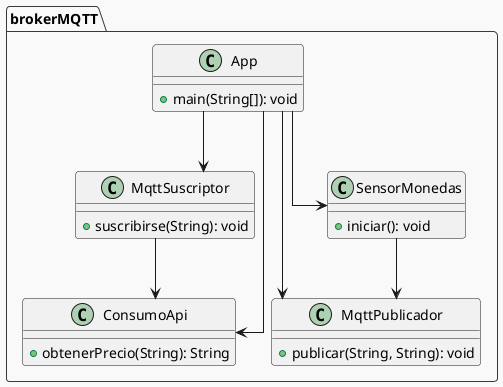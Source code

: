 @startuml Diagrama_Clases_BrokerMQTT
skinparam linetype ortho

!theme mars

package "brokerMQTT" {
  class App {
    + main(String[]): void
  }
  class ConsumoApi {
    + obtenerPrecio(String): String
  }
  class MqttPublicador {
    + publicar(String, String): void
  }
  class MqttSuscriptor {
    + suscribirse(String): void
  }
  class SensorMonedas {
    + iniciar(): void
  }
}

' Relaciones
App --> MqttPublicador
App --> MqttSuscriptor
App --> SensorMonedas
App --> ConsumoApi
SensorMonedas --> MqttPublicador
MqttSuscriptor --> ConsumoApi
@enduml
